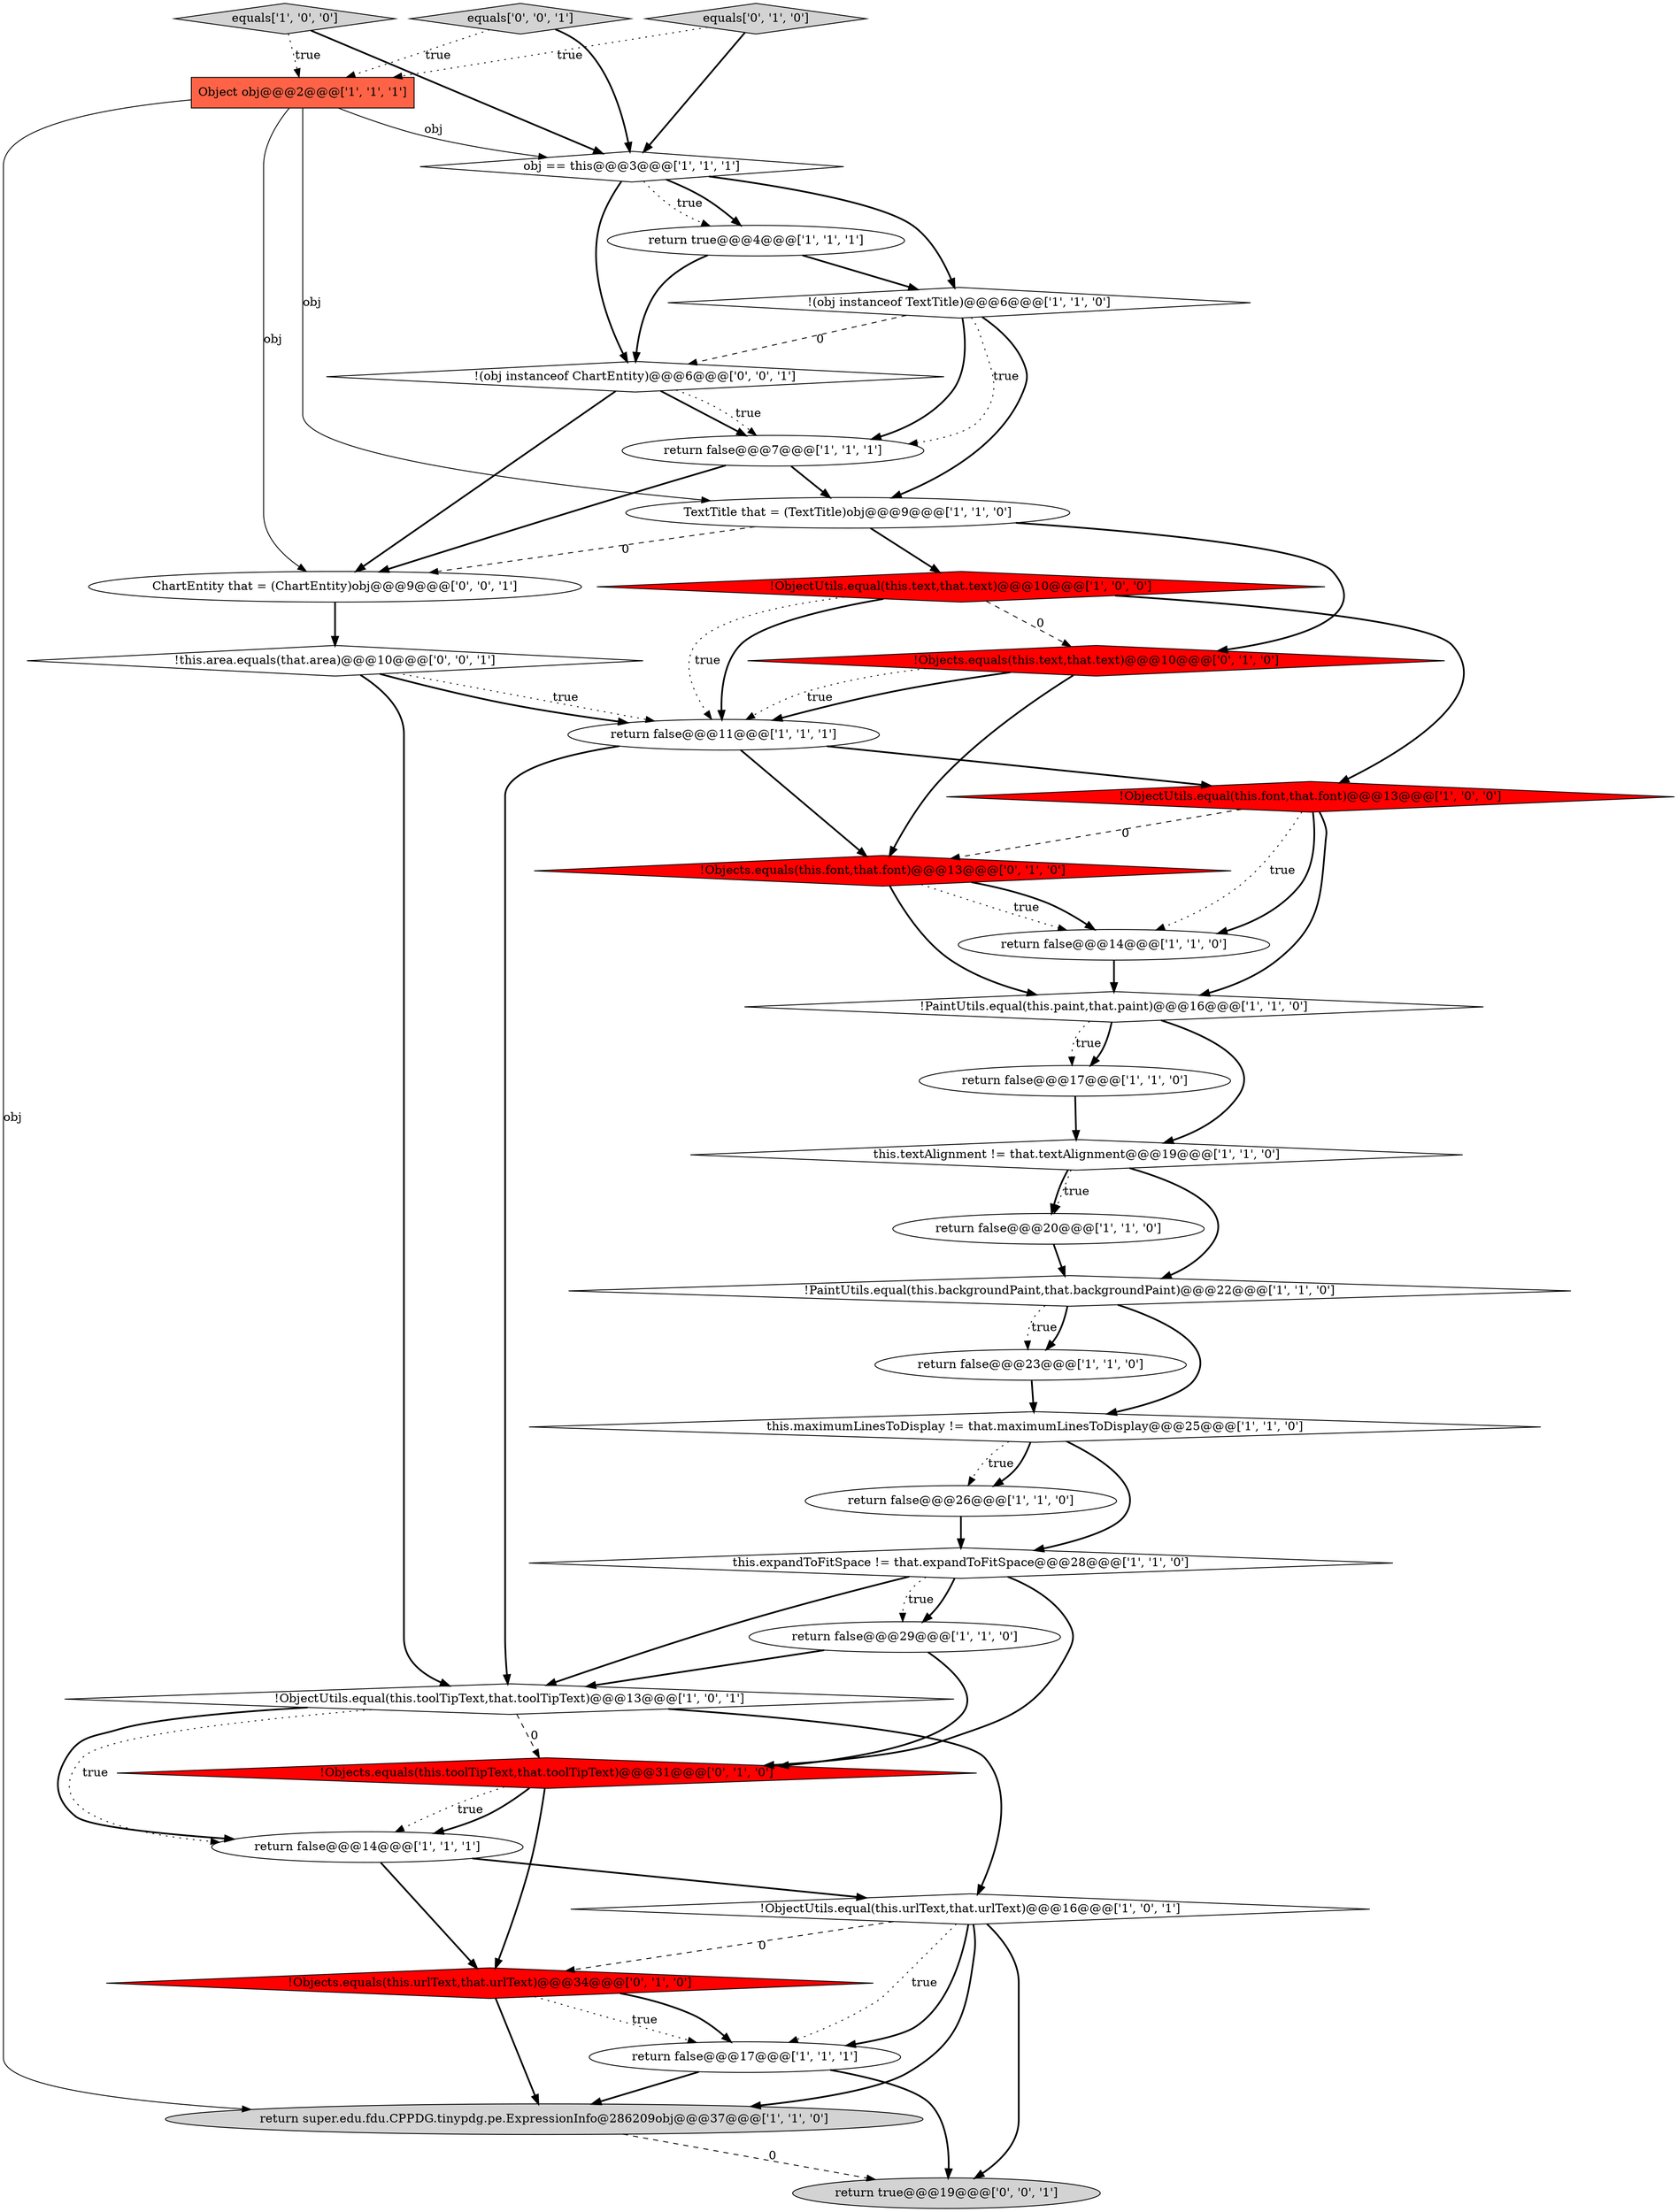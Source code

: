 digraph {
26 [style = filled, label = "!Objects.equals(this.urlText,that.urlText)@@@34@@@['0', '1', '0']", fillcolor = red, shape = diamond image = "AAA1AAABBB2BBB"];
6 [style = filled, label = "return false@@@14@@@['1', '1', '0']", fillcolor = white, shape = ellipse image = "AAA0AAABBB1BBB"];
28 [style = filled, label = "!Objects.equals(this.toolTipText,that.toolTipText)@@@31@@@['0', '1', '0']", fillcolor = red, shape = diamond image = "AAA1AAABBB2BBB"];
10 [style = filled, label = "this.expandToFitSpace != that.expandToFitSpace@@@28@@@['1', '1', '0']", fillcolor = white, shape = diamond image = "AAA0AAABBB1BBB"];
8 [style = filled, label = "!PaintUtils.equal(this.paint,that.paint)@@@16@@@['1', '1', '0']", fillcolor = white, shape = diamond image = "AAA0AAABBB1BBB"];
14 [style = filled, label = "!ObjectUtils.equal(this.toolTipText,that.toolTipText)@@@13@@@['1', '0', '1']", fillcolor = white, shape = diamond image = "AAA0AAABBB1BBB"];
17 [style = filled, label = "return false@@@29@@@['1', '1', '0']", fillcolor = white, shape = ellipse image = "AAA0AAABBB1BBB"];
1 [style = filled, label = "return false@@@7@@@['1', '1', '1']", fillcolor = white, shape = ellipse image = "AAA0AAABBB1BBB"];
29 [style = filled, label = "!Objects.equals(this.text,that.text)@@@10@@@['0', '1', '0']", fillcolor = red, shape = diamond image = "AAA1AAABBB2BBB"];
23 [style = filled, label = "!ObjectUtils.equal(this.urlText,that.urlText)@@@16@@@['1', '0', '1']", fillcolor = white, shape = diamond image = "AAA0AAABBB1BBB"];
18 [style = filled, label = "!ObjectUtils.equal(this.font,that.font)@@@13@@@['1', '0', '0']", fillcolor = red, shape = diamond image = "AAA1AAABBB1BBB"];
35 [style = filled, label = "return true@@@19@@@['0', '0', '1']", fillcolor = lightgray, shape = ellipse image = "AAA0AAABBB3BBB"];
4 [style = filled, label = "!ObjectUtils.equal(this.text,that.text)@@@10@@@['1', '0', '0']", fillcolor = red, shape = diamond image = "AAA1AAABBB1BBB"];
3 [style = filled, label = "!(obj instanceof TextTitle)@@@6@@@['1', '1', '0']", fillcolor = white, shape = diamond image = "AAA0AAABBB1BBB"];
12 [style = filled, label = "return true@@@4@@@['1', '1', '1']", fillcolor = white, shape = ellipse image = "AAA0AAABBB1BBB"];
25 [style = filled, label = "this.maximumLinesToDisplay != that.maximumLinesToDisplay@@@25@@@['1', '1', '0']", fillcolor = white, shape = diamond image = "AAA0AAABBB1BBB"];
34 [style = filled, label = "ChartEntity that = (ChartEntity)obj@@@9@@@['0', '0', '1']", fillcolor = white, shape = ellipse image = "AAA0AAABBB3BBB"];
9 [style = filled, label = "obj == this@@@3@@@['1', '1', '1']", fillcolor = white, shape = diamond image = "AAA0AAABBB1BBB"];
16 [style = filled, label = "!PaintUtils.equal(this.backgroundPaint,that.backgroundPaint)@@@22@@@['1', '1', '0']", fillcolor = white, shape = diamond image = "AAA0AAABBB1BBB"];
15 [style = filled, label = "return false@@@11@@@['1', '1', '1']", fillcolor = white, shape = ellipse image = "AAA0AAABBB1BBB"];
7 [style = filled, label = "Object obj@@@2@@@['1', '1', '1']", fillcolor = tomato, shape = box image = "AAA0AAABBB1BBB"];
30 [style = filled, label = "equals['0', '1', '0']", fillcolor = lightgray, shape = diamond image = "AAA0AAABBB2BBB"];
33 [style = filled, label = "!this.area.equals(that.area)@@@10@@@['0', '0', '1']", fillcolor = white, shape = diamond image = "AAA0AAABBB3BBB"];
2 [style = filled, label = "return false@@@20@@@['1', '1', '0']", fillcolor = white, shape = ellipse image = "AAA0AAABBB1BBB"];
20 [style = filled, label = "TextTitle that = (TextTitle)obj@@@9@@@['1', '1', '0']", fillcolor = white, shape = ellipse image = "AAA0AAABBB1BBB"];
21 [style = filled, label = "this.textAlignment != that.textAlignment@@@19@@@['1', '1', '0']", fillcolor = white, shape = diamond image = "AAA0AAABBB1BBB"];
24 [style = filled, label = "return super.edu.fdu.CPPDG.tinypdg.pe.ExpressionInfo@286209obj@@@37@@@['1', '1', '0']", fillcolor = lightgray, shape = ellipse image = "AAA0AAABBB1BBB"];
27 [style = filled, label = "!Objects.equals(this.font,that.font)@@@13@@@['0', '1', '0']", fillcolor = red, shape = diamond image = "AAA1AAABBB2BBB"];
0 [style = filled, label = "equals['1', '0', '0']", fillcolor = lightgray, shape = diamond image = "AAA0AAABBB1BBB"];
19 [style = filled, label = "return false@@@14@@@['1', '1', '1']", fillcolor = white, shape = ellipse image = "AAA0AAABBB1BBB"];
13 [style = filled, label = "return false@@@23@@@['1', '1', '0']", fillcolor = white, shape = ellipse image = "AAA0AAABBB1BBB"];
22 [style = filled, label = "return false@@@17@@@['1', '1', '0']", fillcolor = white, shape = ellipse image = "AAA0AAABBB1BBB"];
32 [style = filled, label = "equals['0', '0', '1']", fillcolor = lightgray, shape = diamond image = "AAA0AAABBB3BBB"];
5 [style = filled, label = "return false@@@26@@@['1', '1', '0']", fillcolor = white, shape = ellipse image = "AAA0AAABBB1BBB"];
31 [style = filled, label = "!(obj instanceof ChartEntity)@@@6@@@['0', '0', '1']", fillcolor = white, shape = diamond image = "AAA0AAABBB3BBB"];
11 [style = filled, label = "return false@@@17@@@['1', '1', '1']", fillcolor = white, shape = ellipse image = "AAA0AAABBB1BBB"];
29->15 [style = bold, label=""];
9->12 [style = dotted, label="true"];
14->19 [style = dotted, label="true"];
16->13 [style = dotted, label="true"];
4->15 [style = bold, label=""];
1->20 [style = bold, label=""];
10->17 [style = bold, label=""];
28->19 [style = dotted, label="true"];
31->1 [style = bold, label=""];
26->11 [style = bold, label=""];
21->2 [style = bold, label=""];
7->24 [style = solid, label="obj"];
17->14 [style = bold, label=""];
8->22 [style = dotted, label="true"];
21->16 [style = bold, label=""];
25->10 [style = bold, label=""];
0->7 [style = dotted, label="true"];
2->16 [style = bold, label=""];
13->25 [style = bold, label=""];
5->10 [style = bold, label=""];
10->14 [style = bold, label=""];
30->7 [style = dotted, label="true"];
33->15 [style = bold, label=""];
3->31 [style = dashed, label="0"];
7->20 [style = solid, label="obj"];
34->33 [style = bold, label=""];
4->18 [style = bold, label=""];
26->24 [style = bold, label=""];
8->22 [style = bold, label=""];
18->6 [style = dotted, label="true"];
23->35 [style = bold, label=""];
25->5 [style = dotted, label="true"];
29->27 [style = bold, label=""];
20->34 [style = dashed, label="0"];
7->34 [style = solid, label="obj"];
19->26 [style = bold, label=""];
28->19 [style = bold, label=""];
3->1 [style = dotted, label="true"];
27->8 [style = bold, label=""];
12->31 [style = bold, label=""];
16->13 [style = bold, label=""];
3->1 [style = bold, label=""];
15->14 [style = bold, label=""];
14->28 [style = dashed, label="0"];
9->31 [style = bold, label=""];
18->27 [style = dashed, label="0"];
32->7 [style = dotted, label="true"];
21->2 [style = dotted, label="true"];
14->19 [style = bold, label=""];
28->26 [style = bold, label=""];
30->9 [style = bold, label=""];
4->15 [style = dotted, label="true"];
23->26 [style = dashed, label="0"];
11->24 [style = bold, label=""];
31->34 [style = bold, label=""];
10->17 [style = dotted, label="true"];
32->9 [style = bold, label=""];
1->34 [style = bold, label=""];
14->23 [style = bold, label=""];
18->6 [style = bold, label=""];
31->1 [style = dotted, label="true"];
9->3 [style = bold, label=""];
25->5 [style = bold, label=""];
12->3 [style = bold, label=""];
9->12 [style = bold, label=""];
18->8 [style = bold, label=""];
26->11 [style = dotted, label="true"];
23->11 [style = bold, label=""];
33->14 [style = bold, label=""];
0->9 [style = bold, label=""];
10->28 [style = bold, label=""];
20->29 [style = bold, label=""];
22->21 [style = bold, label=""];
16->25 [style = bold, label=""];
29->15 [style = dotted, label="true"];
15->18 [style = bold, label=""];
27->6 [style = bold, label=""];
11->35 [style = bold, label=""];
20->4 [style = bold, label=""];
7->9 [style = solid, label="obj"];
23->24 [style = bold, label=""];
3->20 [style = bold, label=""];
17->28 [style = bold, label=""];
33->15 [style = dotted, label="true"];
19->23 [style = bold, label=""];
24->35 [style = dashed, label="0"];
6->8 [style = bold, label=""];
8->21 [style = bold, label=""];
27->6 [style = dotted, label="true"];
4->29 [style = dashed, label="0"];
15->27 [style = bold, label=""];
23->11 [style = dotted, label="true"];
}
